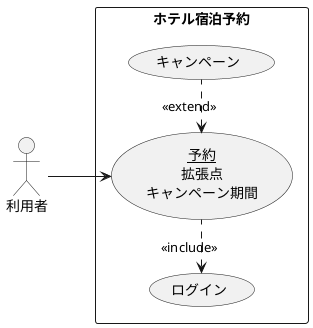 @startuml ユースケース図
left to right direction
actor 利用者
rectangle ホテル宿泊予約 {
usecase ログイン
usecase (<u>予約</u>\n拡張点\nキャンペーン期間) as input
ログイン <. (input) : <<include>>
input <. (キャンペーン) : <<extend>>
}
利用者--> input
@enduml
